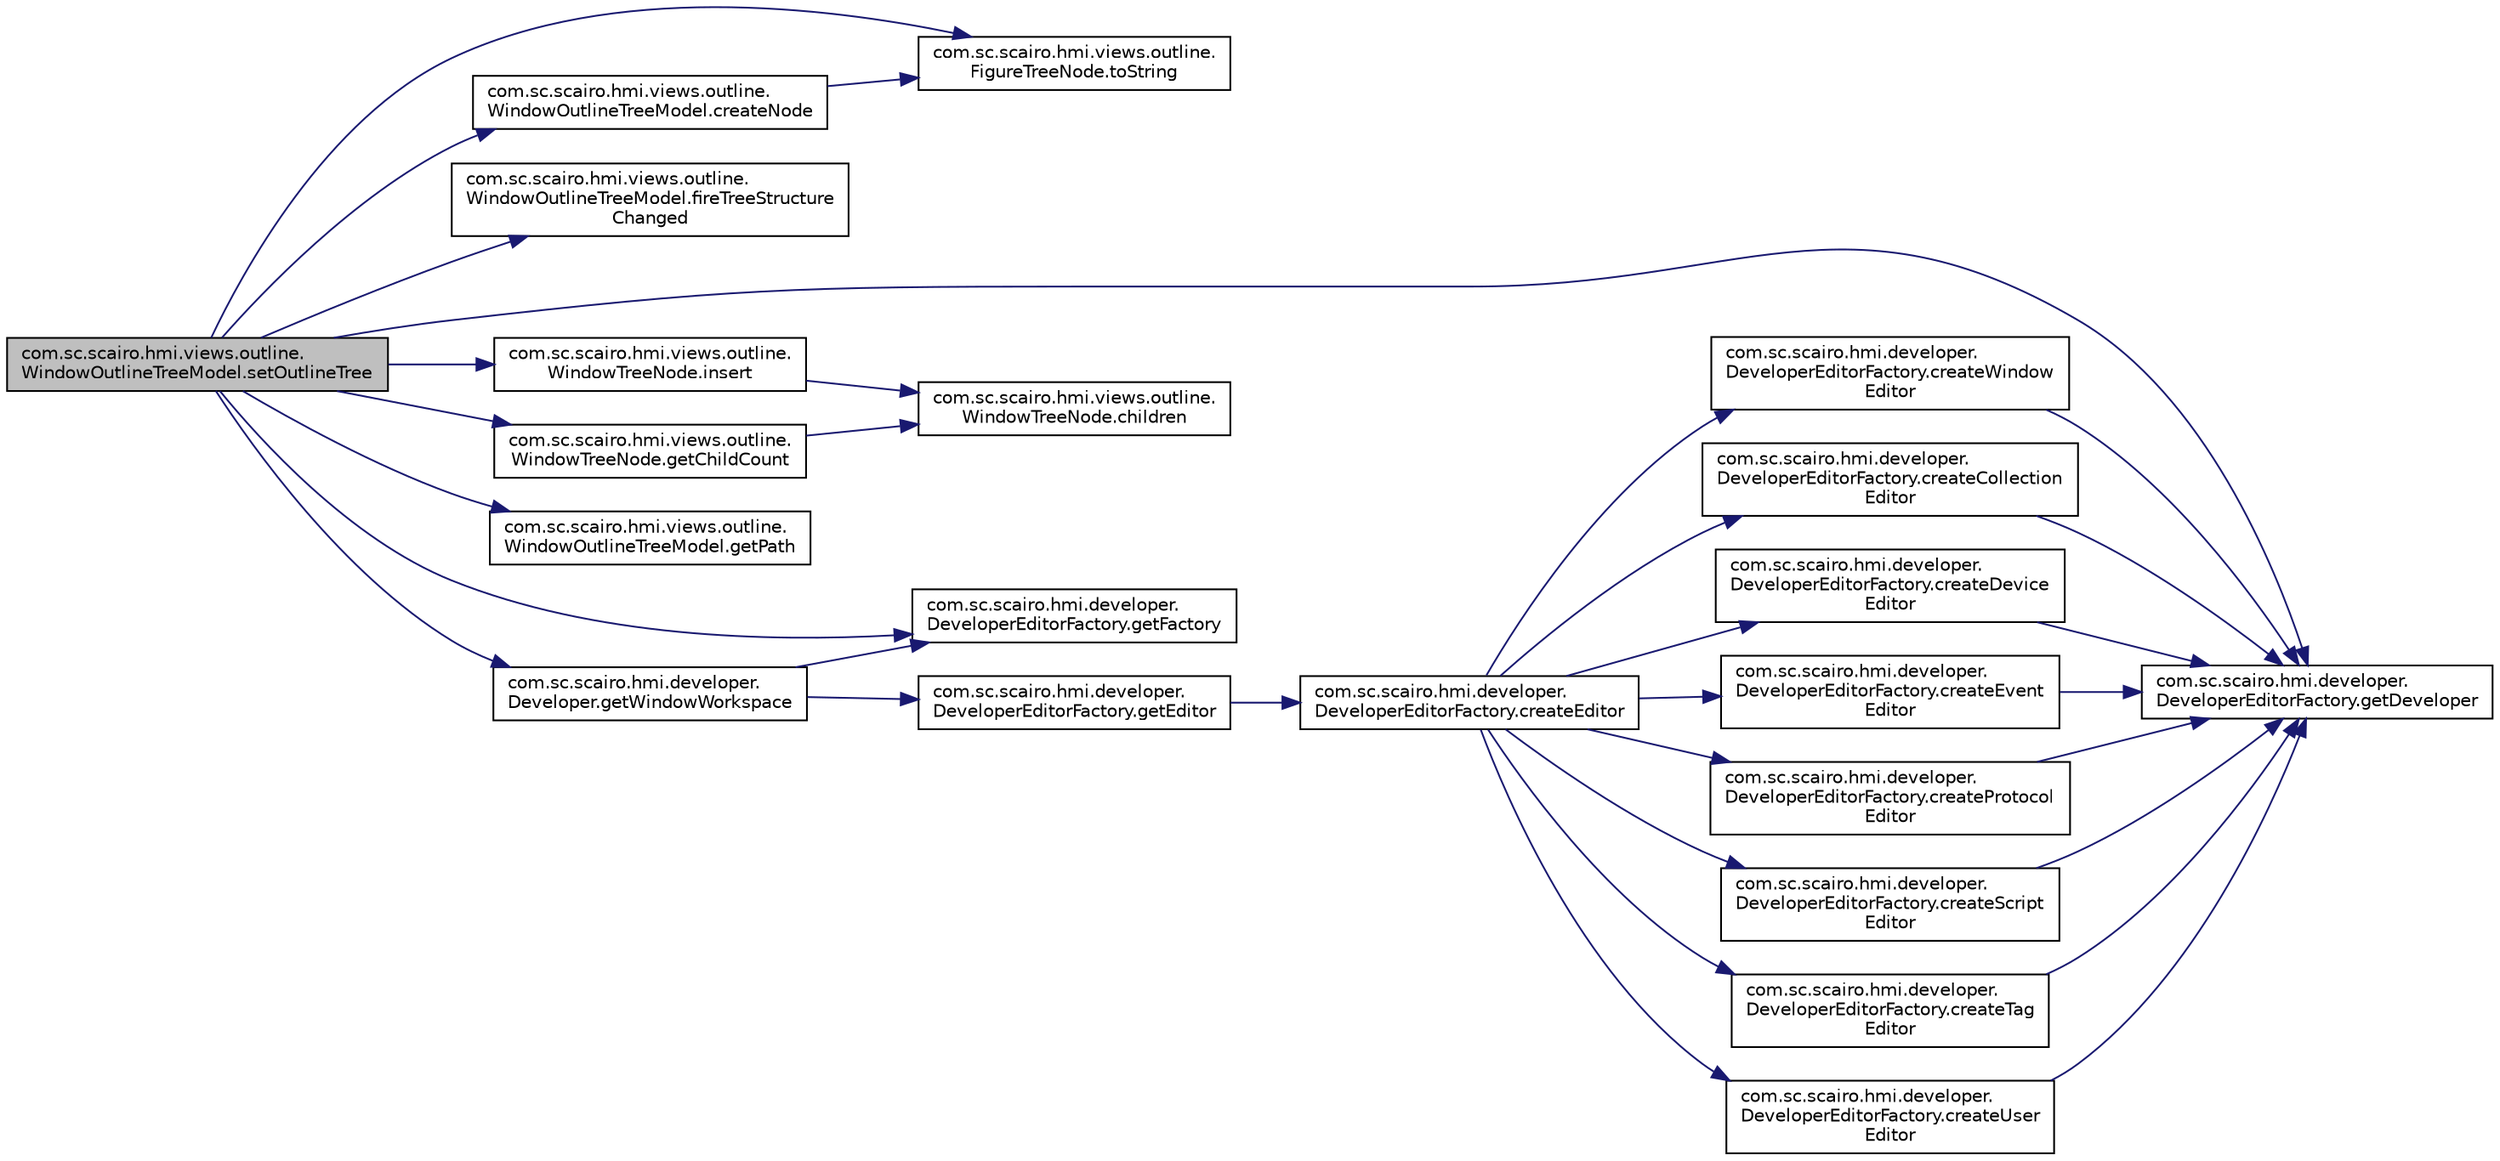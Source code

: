digraph "com.sc.scairo.hmi.views.outline.WindowOutlineTreeModel.setOutlineTree"
{
 // LATEX_PDF_SIZE
  edge [fontname="Helvetica",fontsize="10",labelfontname="Helvetica",labelfontsize="10"];
  node [fontname="Helvetica",fontsize="10",shape=record];
  rankdir="LR";
  Node1 [label="com.sc.scairo.hmi.views.outline.\lWindowOutlineTreeModel.setOutlineTree",height=0.2,width=0.4,color="black", fillcolor="grey75", style="filled", fontcolor="black",tooltip=" "];
  Node1 -> Node2 [color="midnightblue",fontsize="10",style="solid",fontname="Helvetica"];
  Node2 [label="com.sc.scairo.hmi.views.outline.\lWindowOutlineTreeModel.createNode",height=0.2,width=0.4,color="black", fillcolor="white", style="filled",URL="$classcom_1_1sc_1_1scairo_1_1hmi_1_1views_1_1outline_1_1_window_outline_tree_model.html#ad0e86253c2c064e699268ef751a16590",tooltip=" "];
  Node2 -> Node3 [color="midnightblue",fontsize="10",style="solid",fontname="Helvetica"];
  Node3 [label="com.sc.scairo.hmi.views.outline.\lFigureTreeNode.toString",height=0.2,width=0.4,color="black", fillcolor="white", style="filled",URL="$classcom_1_1sc_1_1scairo_1_1hmi_1_1views_1_1outline_1_1_figure_tree_node.html#a34e02915cb71ee274725c2e9cc4a884b",tooltip=" "];
  Node1 -> Node4 [color="midnightblue",fontsize="10",style="solid",fontname="Helvetica"];
  Node4 [label="com.sc.scairo.hmi.views.outline.\lWindowOutlineTreeModel.fireTreeStructure\lChanged",height=0.2,width=0.4,color="black", fillcolor="white", style="filled",URL="$classcom_1_1sc_1_1scairo_1_1hmi_1_1views_1_1outline_1_1_window_outline_tree_model.html#a70c29f17460d68ff3d3a8744a4904829",tooltip=" "];
  Node1 -> Node5 [color="midnightblue",fontsize="10",style="solid",fontname="Helvetica"];
  Node5 [label="com.sc.scairo.hmi.views.outline.\lWindowTreeNode.getChildCount",height=0.2,width=0.4,color="black", fillcolor="white", style="filled",URL="$classcom_1_1sc_1_1scairo_1_1hmi_1_1views_1_1outline_1_1_window_tree_node.html#a823a8faf8d6156bd63e82bbbca52edab",tooltip=" "];
  Node5 -> Node6 [color="midnightblue",fontsize="10",style="solid",fontname="Helvetica"];
  Node6 [label="com.sc.scairo.hmi.views.outline.\lWindowTreeNode.children",height=0.2,width=0.4,color="black", fillcolor="white", style="filled",URL="$classcom_1_1sc_1_1scairo_1_1hmi_1_1views_1_1outline_1_1_window_tree_node.html#a8408fa2f0dec0a7072354b736028efab",tooltip=" "];
  Node1 -> Node7 [color="midnightblue",fontsize="10",style="solid",fontname="Helvetica"];
  Node7 [label="com.sc.scairo.hmi.developer.\lDeveloperEditorFactory.getDeveloper",height=0.2,width=0.4,color="black", fillcolor="white", style="filled",URL="$classcom_1_1sc_1_1scairo_1_1hmi_1_1developer_1_1_developer_editor_factory.html#ad1ace75a7cdc88a8a5f4e5c601556a98",tooltip=" "];
  Node1 -> Node8 [color="midnightblue",fontsize="10",style="solid",fontname="Helvetica"];
  Node8 [label="com.sc.scairo.hmi.developer.\lDeveloperEditorFactory.getFactory",height=0.2,width=0.4,color="black", fillcolor="white", style="filled",URL="$classcom_1_1sc_1_1scairo_1_1hmi_1_1developer_1_1_developer_editor_factory.html#a310fa2c66ae47ff79d727f1bca5b3913",tooltip=" "];
  Node1 -> Node9 [color="midnightblue",fontsize="10",style="solid",fontname="Helvetica"];
  Node9 [label="com.sc.scairo.hmi.views.outline.\lWindowOutlineTreeModel.getPath",height=0.2,width=0.4,color="black", fillcolor="white", style="filled",URL="$classcom_1_1sc_1_1scairo_1_1hmi_1_1views_1_1outline_1_1_window_outline_tree_model.html#aa5f9fb6f83419e9ba8323950d97baaf2",tooltip=" "];
  Node1 -> Node10 [color="midnightblue",fontsize="10",style="solid",fontname="Helvetica"];
  Node10 [label="com.sc.scairo.hmi.developer.\lDeveloper.getWindowWorkspace",height=0.2,width=0.4,color="black", fillcolor="white", style="filled",URL="$classcom_1_1sc_1_1scairo_1_1hmi_1_1developer_1_1_developer.html#a588ae4280b9b41798ec435f8dcd1d287",tooltip=" "];
  Node10 -> Node11 [color="midnightblue",fontsize="10",style="solid",fontname="Helvetica"];
  Node11 [label="com.sc.scairo.hmi.developer.\lDeveloperEditorFactory.getEditor",height=0.2,width=0.4,color="black", fillcolor="white", style="filled",URL="$classcom_1_1sc_1_1scairo_1_1hmi_1_1developer_1_1_developer_editor_factory.html#a0fb1b5ffcdbaf859e3998a3df9d0bf1d",tooltip=" "];
  Node11 -> Node12 [color="midnightblue",fontsize="10",style="solid",fontname="Helvetica"];
  Node12 [label="com.sc.scairo.hmi.developer.\lDeveloperEditorFactory.createEditor",height=0.2,width=0.4,color="black", fillcolor="white", style="filled",URL="$classcom_1_1sc_1_1scairo_1_1hmi_1_1developer_1_1_developer_editor_factory.html#a7efc6e085653e78386972998832682da",tooltip=" "];
  Node12 -> Node13 [color="midnightblue",fontsize="10",style="solid",fontname="Helvetica"];
  Node13 [label="com.sc.scairo.hmi.developer.\lDeveloperEditorFactory.createCollection\lEditor",height=0.2,width=0.4,color="black", fillcolor="white", style="filled",URL="$classcom_1_1sc_1_1scairo_1_1hmi_1_1developer_1_1_developer_editor_factory.html#a23efa3ee551492ffc598adb56dc7864c",tooltip=" "];
  Node13 -> Node7 [color="midnightblue",fontsize="10",style="solid",fontname="Helvetica"];
  Node12 -> Node14 [color="midnightblue",fontsize="10",style="solid",fontname="Helvetica"];
  Node14 [label="com.sc.scairo.hmi.developer.\lDeveloperEditorFactory.createDevice\lEditor",height=0.2,width=0.4,color="black", fillcolor="white", style="filled",URL="$classcom_1_1sc_1_1scairo_1_1hmi_1_1developer_1_1_developer_editor_factory.html#ae7a041880c6deec553d822674cffabb1",tooltip=" "];
  Node14 -> Node7 [color="midnightblue",fontsize="10",style="solid",fontname="Helvetica"];
  Node12 -> Node15 [color="midnightblue",fontsize="10",style="solid",fontname="Helvetica"];
  Node15 [label="com.sc.scairo.hmi.developer.\lDeveloperEditorFactory.createEvent\lEditor",height=0.2,width=0.4,color="black", fillcolor="white", style="filled",URL="$classcom_1_1sc_1_1scairo_1_1hmi_1_1developer_1_1_developer_editor_factory.html#aaa9cedf6cd165117a328808d76ed0970",tooltip=" "];
  Node15 -> Node7 [color="midnightblue",fontsize="10",style="solid",fontname="Helvetica"];
  Node12 -> Node16 [color="midnightblue",fontsize="10",style="solid",fontname="Helvetica"];
  Node16 [label="com.sc.scairo.hmi.developer.\lDeveloperEditorFactory.createProtocol\lEditor",height=0.2,width=0.4,color="black", fillcolor="white", style="filled",URL="$classcom_1_1sc_1_1scairo_1_1hmi_1_1developer_1_1_developer_editor_factory.html#a393067d030c685196a46653a4ba2035b",tooltip=" "];
  Node16 -> Node7 [color="midnightblue",fontsize="10",style="solid",fontname="Helvetica"];
  Node12 -> Node17 [color="midnightblue",fontsize="10",style="solid",fontname="Helvetica"];
  Node17 [label="com.sc.scairo.hmi.developer.\lDeveloperEditorFactory.createScript\lEditor",height=0.2,width=0.4,color="black", fillcolor="white", style="filled",URL="$classcom_1_1sc_1_1scairo_1_1hmi_1_1developer_1_1_developer_editor_factory.html#a200f1f99504e7dcd5278b24f40699f11",tooltip=" "];
  Node17 -> Node7 [color="midnightblue",fontsize="10",style="solid",fontname="Helvetica"];
  Node12 -> Node18 [color="midnightblue",fontsize="10",style="solid",fontname="Helvetica"];
  Node18 [label="com.sc.scairo.hmi.developer.\lDeveloperEditorFactory.createTag\lEditor",height=0.2,width=0.4,color="black", fillcolor="white", style="filled",URL="$classcom_1_1sc_1_1scairo_1_1hmi_1_1developer_1_1_developer_editor_factory.html#ab70079e4e1537603e79530a1ce064dd4",tooltip=" "];
  Node18 -> Node7 [color="midnightblue",fontsize="10",style="solid",fontname="Helvetica"];
  Node12 -> Node19 [color="midnightblue",fontsize="10",style="solid",fontname="Helvetica"];
  Node19 [label="com.sc.scairo.hmi.developer.\lDeveloperEditorFactory.createUser\lEditor",height=0.2,width=0.4,color="black", fillcolor="white", style="filled",URL="$classcom_1_1sc_1_1scairo_1_1hmi_1_1developer_1_1_developer_editor_factory.html#a676cfc0f314dde3b8a30b24b1a01c87f",tooltip=" "];
  Node19 -> Node7 [color="midnightblue",fontsize="10",style="solid",fontname="Helvetica"];
  Node12 -> Node20 [color="midnightblue",fontsize="10",style="solid",fontname="Helvetica"];
  Node20 [label="com.sc.scairo.hmi.developer.\lDeveloperEditorFactory.createWindow\lEditor",height=0.2,width=0.4,color="black", fillcolor="white", style="filled",URL="$classcom_1_1sc_1_1scairo_1_1hmi_1_1developer_1_1_developer_editor_factory.html#ada65ae04d96da33ebb10db2502125a93",tooltip=" "];
  Node20 -> Node7 [color="midnightblue",fontsize="10",style="solid",fontname="Helvetica"];
  Node10 -> Node8 [color="midnightblue",fontsize="10",style="solid",fontname="Helvetica"];
  Node1 -> Node21 [color="midnightblue",fontsize="10",style="solid",fontname="Helvetica"];
  Node21 [label="com.sc.scairo.hmi.views.outline.\lWindowTreeNode.insert",height=0.2,width=0.4,color="black", fillcolor="white", style="filled",URL="$classcom_1_1sc_1_1scairo_1_1hmi_1_1views_1_1outline_1_1_window_tree_node.html#af8341ee16a040da176a3243e5e1f2e97",tooltip=" "];
  Node21 -> Node6 [color="midnightblue",fontsize="10",style="solid",fontname="Helvetica"];
  Node1 -> Node3 [color="midnightblue",fontsize="10",style="solid",fontname="Helvetica"];
}
